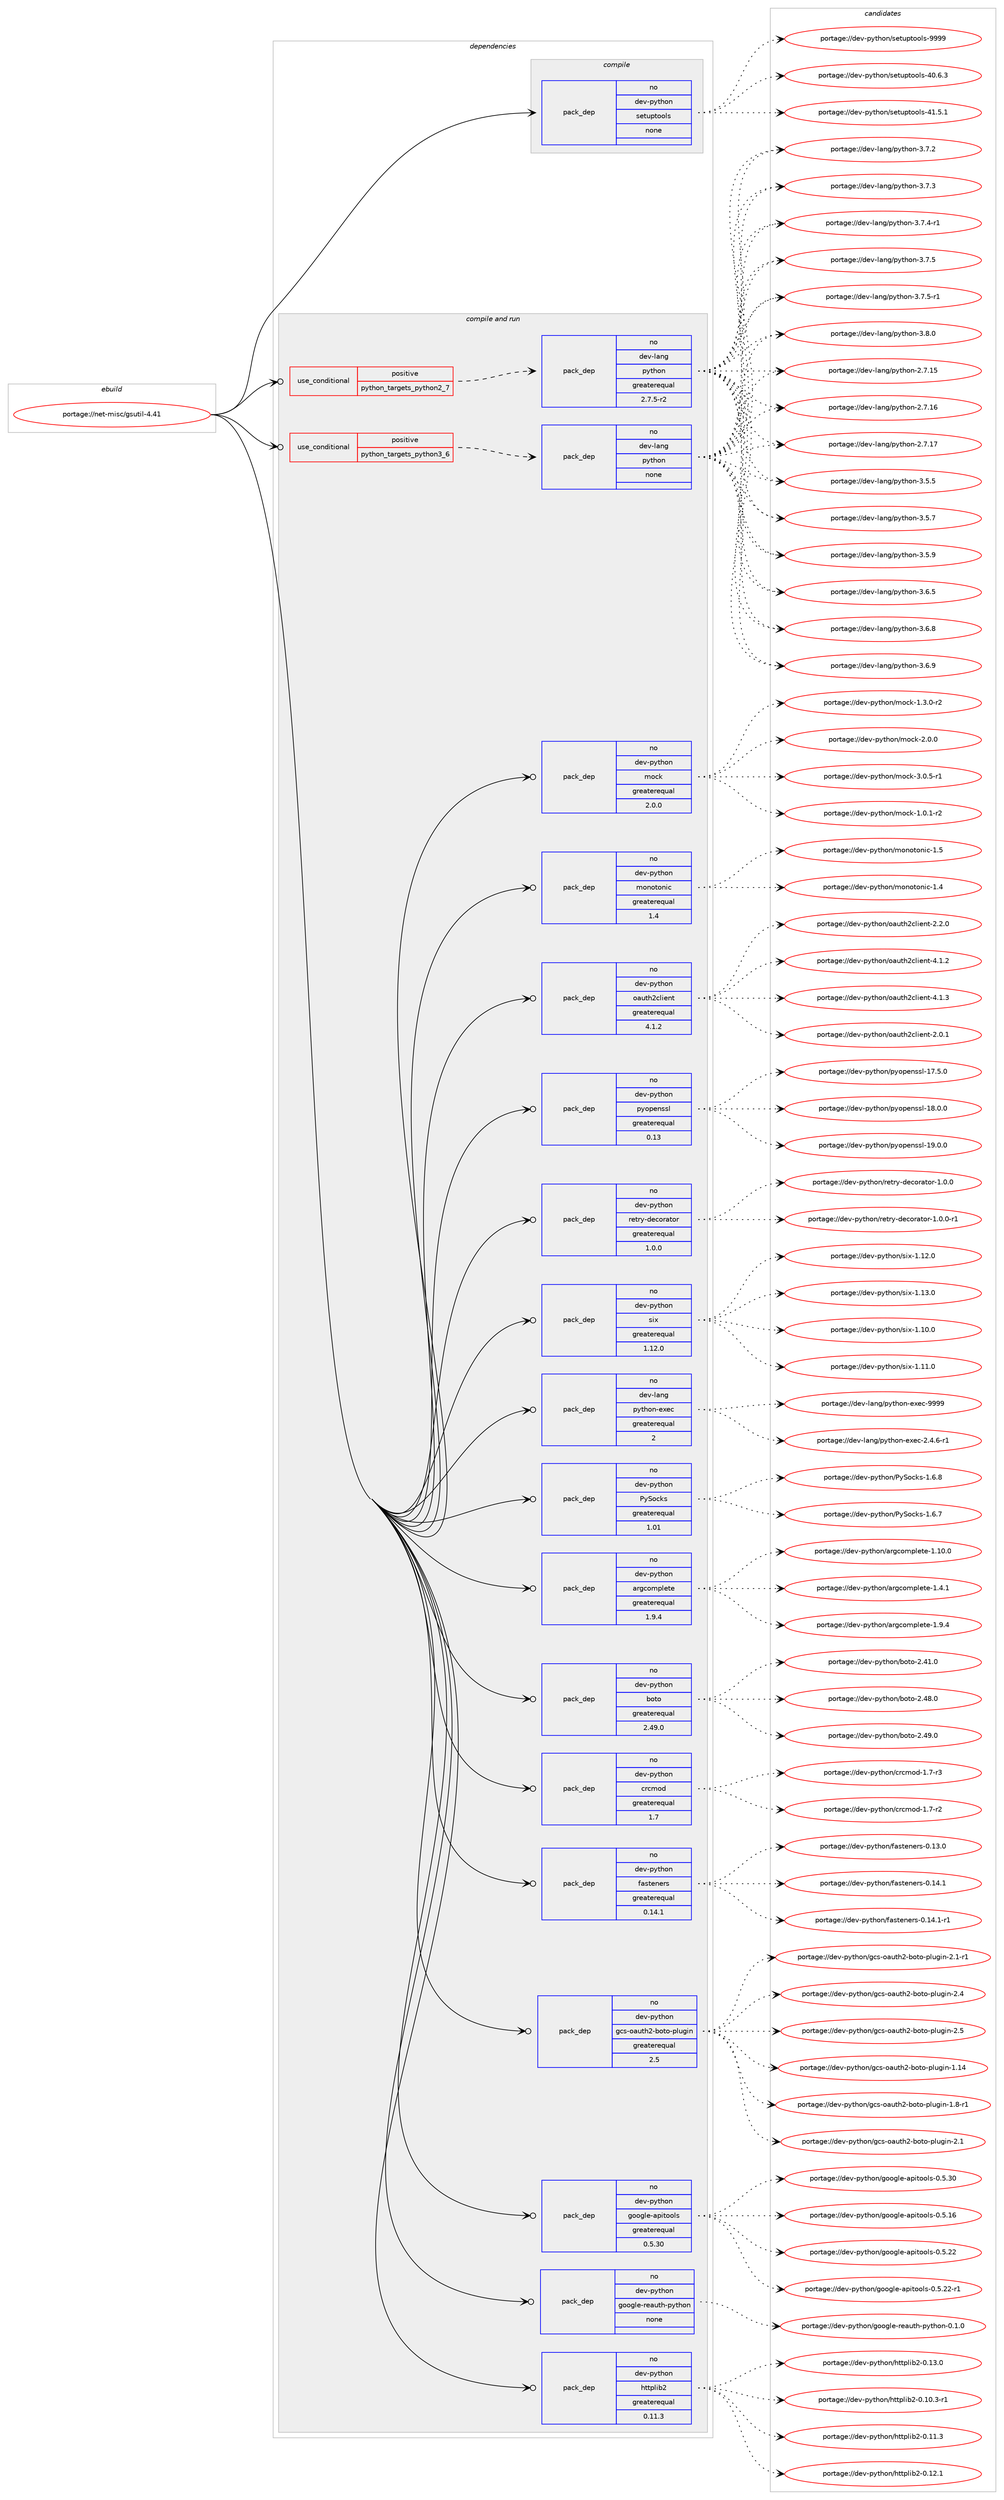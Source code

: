 digraph prolog {

# *************
# Graph options
# *************

newrank=true;
concentrate=true;
compound=true;
graph [rankdir=LR,fontname=Helvetica,fontsize=10,ranksep=1.5];#, ranksep=2.5, nodesep=0.2];
edge  [arrowhead=vee];
node  [fontname=Helvetica,fontsize=10];

# **********
# The ebuild
# **********

subgraph cluster_leftcol {
color=gray;
rank=same;
label=<<i>ebuild</i>>;
id [label="portage://net-misc/gsutil-4.41", color=red, width=4, href="../net-misc/gsutil-4.41.svg"];
}

# ****************
# The dependencies
# ****************

subgraph cluster_midcol {
color=gray;
label=<<i>dependencies</i>>;
subgraph cluster_compile {
fillcolor="#eeeeee";
style=filled;
label=<<i>compile</i>>;
subgraph pack268524 {
dependency366327 [label=<<TABLE BORDER="0" CELLBORDER="1" CELLSPACING="0" CELLPADDING="4" WIDTH="220"><TR><TD ROWSPAN="6" CELLPADDING="30">pack_dep</TD></TR><TR><TD WIDTH="110">no</TD></TR><TR><TD>dev-python</TD></TR><TR><TD>setuptools</TD></TR><TR><TD>none</TD></TR><TR><TD></TD></TR></TABLE>>, shape=none, color=blue];
}
id:e -> dependency366327:w [weight=20,style="solid",arrowhead="vee"];
}
subgraph cluster_compileandrun {
fillcolor="#eeeeee";
style=filled;
label=<<i>compile and run</i>>;
subgraph cond91710 {
dependency366328 [label=<<TABLE BORDER="0" CELLBORDER="1" CELLSPACING="0" CELLPADDING="4"><TR><TD ROWSPAN="3" CELLPADDING="10">use_conditional</TD></TR><TR><TD>positive</TD></TR><TR><TD>python_targets_python2_7</TD></TR></TABLE>>, shape=none, color=red];
subgraph pack268525 {
dependency366329 [label=<<TABLE BORDER="0" CELLBORDER="1" CELLSPACING="0" CELLPADDING="4" WIDTH="220"><TR><TD ROWSPAN="6" CELLPADDING="30">pack_dep</TD></TR><TR><TD WIDTH="110">no</TD></TR><TR><TD>dev-lang</TD></TR><TR><TD>python</TD></TR><TR><TD>greaterequal</TD></TR><TR><TD>2.7.5-r2</TD></TR></TABLE>>, shape=none, color=blue];
}
dependency366328:e -> dependency366329:w [weight=20,style="dashed",arrowhead="vee"];
}
id:e -> dependency366328:w [weight=20,style="solid",arrowhead="odotvee"];
subgraph cond91711 {
dependency366330 [label=<<TABLE BORDER="0" CELLBORDER="1" CELLSPACING="0" CELLPADDING="4"><TR><TD ROWSPAN="3" CELLPADDING="10">use_conditional</TD></TR><TR><TD>positive</TD></TR><TR><TD>python_targets_python3_6</TD></TR></TABLE>>, shape=none, color=red];
subgraph pack268526 {
dependency366331 [label=<<TABLE BORDER="0" CELLBORDER="1" CELLSPACING="0" CELLPADDING="4" WIDTH="220"><TR><TD ROWSPAN="6" CELLPADDING="30">pack_dep</TD></TR><TR><TD WIDTH="110">no</TD></TR><TR><TD>dev-lang</TD></TR><TR><TD>python</TD></TR><TR><TD>none</TD></TR><TR><TD></TD></TR></TABLE>>, shape=none, color=blue];
}
dependency366330:e -> dependency366331:w [weight=20,style="dashed",arrowhead="vee"];
}
id:e -> dependency366330:w [weight=20,style="solid",arrowhead="odotvee"];
subgraph pack268527 {
dependency366332 [label=<<TABLE BORDER="0" CELLBORDER="1" CELLSPACING="0" CELLPADDING="4" WIDTH="220"><TR><TD ROWSPAN="6" CELLPADDING="30">pack_dep</TD></TR><TR><TD WIDTH="110">no</TD></TR><TR><TD>dev-lang</TD></TR><TR><TD>python-exec</TD></TR><TR><TD>greaterequal</TD></TR><TR><TD>2</TD></TR></TABLE>>, shape=none, color=blue];
}
id:e -> dependency366332:w [weight=20,style="solid",arrowhead="odotvee"];
subgraph pack268528 {
dependency366333 [label=<<TABLE BORDER="0" CELLBORDER="1" CELLSPACING="0" CELLPADDING="4" WIDTH="220"><TR><TD ROWSPAN="6" CELLPADDING="30">pack_dep</TD></TR><TR><TD WIDTH="110">no</TD></TR><TR><TD>dev-python</TD></TR><TR><TD>PySocks</TD></TR><TR><TD>greaterequal</TD></TR><TR><TD>1.01</TD></TR></TABLE>>, shape=none, color=blue];
}
id:e -> dependency366333:w [weight=20,style="solid",arrowhead="odotvee"];
subgraph pack268529 {
dependency366334 [label=<<TABLE BORDER="0" CELLBORDER="1" CELLSPACING="0" CELLPADDING="4" WIDTH="220"><TR><TD ROWSPAN="6" CELLPADDING="30">pack_dep</TD></TR><TR><TD WIDTH="110">no</TD></TR><TR><TD>dev-python</TD></TR><TR><TD>argcomplete</TD></TR><TR><TD>greaterequal</TD></TR><TR><TD>1.9.4</TD></TR></TABLE>>, shape=none, color=blue];
}
id:e -> dependency366334:w [weight=20,style="solid",arrowhead="odotvee"];
subgraph pack268530 {
dependency366335 [label=<<TABLE BORDER="0" CELLBORDER="1" CELLSPACING="0" CELLPADDING="4" WIDTH="220"><TR><TD ROWSPAN="6" CELLPADDING="30">pack_dep</TD></TR><TR><TD WIDTH="110">no</TD></TR><TR><TD>dev-python</TD></TR><TR><TD>boto</TD></TR><TR><TD>greaterequal</TD></TR><TR><TD>2.49.0</TD></TR></TABLE>>, shape=none, color=blue];
}
id:e -> dependency366335:w [weight=20,style="solid",arrowhead="odotvee"];
subgraph pack268531 {
dependency366336 [label=<<TABLE BORDER="0" CELLBORDER="1" CELLSPACING="0" CELLPADDING="4" WIDTH="220"><TR><TD ROWSPAN="6" CELLPADDING="30">pack_dep</TD></TR><TR><TD WIDTH="110">no</TD></TR><TR><TD>dev-python</TD></TR><TR><TD>crcmod</TD></TR><TR><TD>greaterequal</TD></TR><TR><TD>1.7</TD></TR></TABLE>>, shape=none, color=blue];
}
id:e -> dependency366336:w [weight=20,style="solid",arrowhead="odotvee"];
subgraph pack268532 {
dependency366337 [label=<<TABLE BORDER="0" CELLBORDER="1" CELLSPACING="0" CELLPADDING="4" WIDTH="220"><TR><TD ROWSPAN="6" CELLPADDING="30">pack_dep</TD></TR><TR><TD WIDTH="110">no</TD></TR><TR><TD>dev-python</TD></TR><TR><TD>fasteners</TD></TR><TR><TD>greaterequal</TD></TR><TR><TD>0.14.1</TD></TR></TABLE>>, shape=none, color=blue];
}
id:e -> dependency366337:w [weight=20,style="solid",arrowhead="odotvee"];
subgraph pack268533 {
dependency366338 [label=<<TABLE BORDER="0" CELLBORDER="1" CELLSPACING="0" CELLPADDING="4" WIDTH="220"><TR><TD ROWSPAN="6" CELLPADDING="30">pack_dep</TD></TR><TR><TD WIDTH="110">no</TD></TR><TR><TD>dev-python</TD></TR><TR><TD>gcs-oauth2-boto-plugin</TD></TR><TR><TD>greaterequal</TD></TR><TR><TD>2.5</TD></TR></TABLE>>, shape=none, color=blue];
}
id:e -> dependency366338:w [weight=20,style="solid",arrowhead="odotvee"];
subgraph pack268534 {
dependency366339 [label=<<TABLE BORDER="0" CELLBORDER="1" CELLSPACING="0" CELLPADDING="4" WIDTH="220"><TR><TD ROWSPAN="6" CELLPADDING="30">pack_dep</TD></TR><TR><TD WIDTH="110">no</TD></TR><TR><TD>dev-python</TD></TR><TR><TD>google-apitools</TD></TR><TR><TD>greaterequal</TD></TR><TR><TD>0.5.30</TD></TR></TABLE>>, shape=none, color=blue];
}
id:e -> dependency366339:w [weight=20,style="solid",arrowhead="odotvee"];
subgraph pack268535 {
dependency366340 [label=<<TABLE BORDER="0" CELLBORDER="1" CELLSPACING="0" CELLPADDING="4" WIDTH="220"><TR><TD ROWSPAN="6" CELLPADDING="30">pack_dep</TD></TR><TR><TD WIDTH="110">no</TD></TR><TR><TD>dev-python</TD></TR><TR><TD>google-reauth-python</TD></TR><TR><TD>none</TD></TR><TR><TD></TD></TR></TABLE>>, shape=none, color=blue];
}
id:e -> dependency366340:w [weight=20,style="solid",arrowhead="odotvee"];
subgraph pack268536 {
dependency366341 [label=<<TABLE BORDER="0" CELLBORDER="1" CELLSPACING="0" CELLPADDING="4" WIDTH="220"><TR><TD ROWSPAN="6" CELLPADDING="30">pack_dep</TD></TR><TR><TD WIDTH="110">no</TD></TR><TR><TD>dev-python</TD></TR><TR><TD>httplib2</TD></TR><TR><TD>greaterequal</TD></TR><TR><TD>0.11.3</TD></TR></TABLE>>, shape=none, color=blue];
}
id:e -> dependency366341:w [weight=20,style="solid",arrowhead="odotvee"];
subgraph pack268537 {
dependency366342 [label=<<TABLE BORDER="0" CELLBORDER="1" CELLSPACING="0" CELLPADDING="4" WIDTH="220"><TR><TD ROWSPAN="6" CELLPADDING="30">pack_dep</TD></TR><TR><TD WIDTH="110">no</TD></TR><TR><TD>dev-python</TD></TR><TR><TD>mock</TD></TR><TR><TD>greaterequal</TD></TR><TR><TD>2.0.0</TD></TR></TABLE>>, shape=none, color=blue];
}
id:e -> dependency366342:w [weight=20,style="solid",arrowhead="odotvee"];
subgraph pack268538 {
dependency366343 [label=<<TABLE BORDER="0" CELLBORDER="1" CELLSPACING="0" CELLPADDING="4" WIDTH="220"><TR><TD ROWSPAN="6" CELLPADDING="30">pack_dep</TD></TR><TR><TD WIDTH="110">no</TD></TR><TR><TD>dev-python</TD></TR><TR><TD>monotonic</TD></TR><TR><TD>greaterequal</TD></TR><TR><TD>1.4</TD></TR></TABLE>>, shape=none, color=blue];
}
id:e -> dependency366343:w [weight=20,style="solid",arrowhead="odotvee"];
subgraph pack268539 {
dependency366344 [label=<<TABLE BORDER="0" CELLBORDER="1" CELLSPACING="0" CELLPADDING="4" WIDTH="220"><TR><TD ROWSPAN="6" CELLPADDING="30">pack_dep</TD></TR><TR><TD WIDTH="110">no</TD></TR><TR><TD>dev-python</TD></TR><TR><TD>oauth2client</TD></TR><TR><TD>greaterequal</TD></TR><TR><TD>4.1.2</TD></TR></TABLE>>, shape=none, color=blue];
}
id:e -> dependency366344:w [weight=20,style="solid",arrowhead="odotvee"];
subgraph pack268540 {
dependency366345 [label=<<TABLE BORDER="0" CELLBORDER="1" CELLSPACING="0" CELLPADDING="4" WIDTH="220"><TR><TD ROWSPAN="6" CELLPADDING="30">pack_dep</TD></TR><TR><TD WIDTH="110">no</TD></TR><TR><TD>dev-python</TD></TR><TR><TD>pyopenssl</TD></TR><TR><TD>greaterequal</TD></TR><TR><TD>0.13</TD></TR></TABLE>>, shape=none, color=blue];
}
id:e -> dependency366345:w [weight=20,style="solid",arrowhead="odotvee"];
subgraph pack268541 {
dependency366346 [label=<<TABLE BORDER="0" CELLBORDER="1" CELLSPACING="0" CELLPADDING="4" WIDTH="220"><TR><TD ROWSPAN="6" CELLPADDING="30">pack_dep</TD></TR><TR><TD WIDTH="110">no</TD></TR><TR><TD>dev-python</TD></TR><TR><TD>retry-decorator</TD></TR><TR><TD>greaterequal</TD></TR><TR><TD>1.0.0</TD></TR></TABLE>>, shape=none, color=blue];
}
id:e -> dependency366346:w [weight=20,style="solid",arrowhead="odotvee"];
subgraph pack268542 {
dependency366347 [label=<<TABLE BORDER="0" CELLBORDER="1" CELLSPACING="0" CELLPADDING="4" WIDTH="220"><TR><TD ROWSPAN="6" CELLPADDING="30">pack_dep</TD></TR><TR><TD WIDTH="110">no</TD></TR><TR><TD>dev-python</TD></TR><TR><TD>six</TD></TR><TR><TD>greaterequal</TD></TR><TR><TD>1.12.0</TD></TR></TABLE>>, shape=none, color=blue];
}
id:e -> dependency366347:w [weight=20,style="solid",arrowhead="odotvee"];
}
subgraph cluster_run {
fillcolor="#eeeeee";
style=filled;
label=<<i>run</i>>;
}
}

# **************
# The candidates
# **************

subgraph cluster_choices {
rank=same;
color=gray;
label=<<i>candidates</i>>;

subgraph choice268524 {
color=black;
nodesep=1;
choiceportage100101118451121211161041111104711510111611711211611111110811545524846544651 [label="portage://dev-python/setuptools-40.6.3", color=red, width=4,href="../dev-python/setuptools-40.6.3.svg"];
choiceportage100101118451121211161041111104711510111611711211611111110811545524946534649 [label="portage://dev-python/setuptools-41.5.1", color=red, width=4,href="../dev-python/setuptools-41.5.1.svg"];
choiceportage10010111845112121116104111110471151011161171121161111111081154557575757 [label="portage://dev-python/setuptools-9999", color=red, width=4,href="../dev-python/setuptools-9999.svg"];
dependency366327:e -> choiceportage100101118451121211161041111104711510111611711211611111110811545524846544651:w [style=dotted,weight="100"];
dependency366327:e -> choiceportage100101118451121211161041111104711510111611711211611111110811545524946534649:w [style=dotted,weight="100"];
dependency366327:e -> choiceportage10010111845112121116104111110471151011161171121161111111081154557575757:w [style=dotted,weight="100"];
}
subgraph choice268525 {
color=black;
nodesep=1;
choiceportage10010111845108971101034711212111610411111045504655464953 [label="portage://dev-lang/python-2.7.15", color=red, width=4,href="../dev-lang/python-2.7.15.svg"];
choiceportage10010111845108971101034711212111610411111045504655464954 [label="portage://dev-lang/python-2.7.16", color=red, width=4,href="../dev-lang/python-2.7.16.svg"];
choiceportage10010111845108971101034711212111610411111045504655464955 [label="portage://dev-lang/python-2.7.17", color=red, width=4,href="../dev-lang/python-2.7.17.svg"];
choiceportage100101118451089711010347112121116104111110455146534653 [label="portage://dev-lang/python-3.5.5", color=red, width=4,href="../dev-lang/python-3.5.5.svg"];
choiceportage100101118451089711010347112121116104111110455146534655 [label="portage://dev-lang/python-3.5.7", color=red, width=4,href="../dev-lang/python-3.5.7.svg"];
choiceportage100101118451089711010347112121116104111110455146534657 [label="portage://dev-lang/python-3.5.9", color=red, width=4,href="../dev-lang/python-3.5.9.svg"];
choiceportage100101118451089711010347112121116104111110455146544653 [label="portage://dev-lang/python-3.6.5", color=red, width=4,href="../dev-lang/python-3.6.5.svg"];
choiceportage100101118451089711010347112121116104111110455146544656 [label="portage://dev-lang/python-3.6.8", color=red, width=4,href="../dev-lang/python-3.6.8.svg"];
choiceportage100101118451089711010347112121116104111110455146544657 [label="portage://dev-lang/python-3.6.9", color=red, width=4,href="../dev-lang/python-3.6.9.svg"];
choiceportage100101118451089711010347112121116104111110455146554650 [label="portage://dev-lang/python-3.7.2", color=red, width=4,href="../dev-lang/python-3.7.2.svg"];
choiceportage100101118451089711010347112121116104111110455146554651 [label="portage://dev-lang/python-3.7.3", color=red, width=4,href="../dev-lang/python-3.7.3.svg"];
choiceportage1001011184510897110103471121211161041111104551465546524511449 [label="portage://dev-lang/python-3.7.4-r1", color=red, width=4,href="../dev-lang/python-3.7.4-r1.svg"];
choiceportage100101118451089711010347112121116104111110455146554653 [label="portage://dev-lang/python-3.7.5", color=red, width=4,href="../dev-lang/python-3.7.5.svg"];
choiceportage1001011184510897110103471121211161041111104551465546534511449 [label="portage://dev-lang/python-3.7.5-r1", color=red, width=4,href="../dev-lang/python-3.7.5-r1.svg"];
choiceportage100101118451089711010347112121116104111110455146564648 [label="portage://dev-lang/python-3.8.0", color=red, width=4,href="../dev-lang/python-3.8.0.svg"];
dependency366329:e -> choiceportage10010111845108971101034711212111610411111045504655464953:w [style=dotted,weight="100"];
dependency366329:e -> choiceportage10010111845108971101034711212111610411111045504655464954:w [style=dotted,weight="100"];
dependency366329:e -> choiceportage10010111845108971101034711212111610411111045504655464955:w [style=dotted,weight="100"];
dependency366329:e -> choiceportage100101118451089711010347112121116104111110455146534653:w [style=dotted,weight="100"];
dependency366329:e -> choiceportage100101118451089711010347112121116104111110455146534655:w [style=dotted,weight="100"];
dependency366329:e -> choiceportage100101118451089711010347112121116104111110455146534657:w [style=dotted,weight="100"];
dependency366329:e -> choiceportage100101118451089711010347112121116104111110455146544653:w [style=dotted,weight="100"];
dependency366329:e -> choiceportage100101118451089711010347112121116104111110455146544656:w [style=dotted,weight="100"];
dependency366329:e -> choiceportage100101118451089711010347112121116104111110455146544657:w [style=dotted,weight="100"];
dependency366329:e -> choiceportage100101118451089711010347112121116104111110455146554650:w [style=dotted,weight="100"];
dependency366329:e -> choiceportage100101118451089711010347112121116104111110455146554651:w [style=dotted,weight="100"];
dependency366329:e -> choiceportage1001011184510897110103471121211161041111104551465546524511449:w [style=dotted,weight="100"];
dependency366329:e -> choiceportage100101118451089711010347112121116104111110455146554653:w [style=dotted,weight="100"];
dependency366329:e -> choiceportage1001011184510897110103471121211161041111104551465546534511449:w [style=dotted,weight="100"];
dependency366329:e -> choiceportage100101118451089711010347112121116104111110455146564648:w [style=dotted,weight="100"];
}
subgraph choice268526 {
color=black;
nodesep=1;
choiceportage10010111845108971101034711212111610411111045504655464953 [label="portage://dev-lang/python-2.7.15", color=red, width=4,href="../dev-lang/python-2.7.15.svg"];
choiceportage10010111845108971101034711212111610411111045504655464954 [label="portage://dev-lang/python-2.7.16", color=red, width=4,href="../dev-lang/python-2.7.16.svg"];
choiceportage10010111845108971101034711212111610411111045504655464955 [label="portage://dev-lang/python-2.7.17", color=red, width=4,href="../dev-lang/python-2.7.17.svg"];
choiceportage100101118451089711010347112121116104111110455146534653 [label="portage://dev-lang/python-3.5.5", color=red, width=4,href="../dev-lang/python-3.5.5.svg"];
choiceportage100101118451089711010347112121116104111110455146534655 [label="portage://dev-lang/python-3.5.7", color=red, width=4,href="../dev-lang/python-3.5.7.svg"];
choiceportage100101118451089711010347112121116104111110455146534657 [label="portage://dev-lang/python-3.5.9", color=red, width=4,href="../dev-lang/python-3.5.9.svg"];
choiceportage100101118451089711010347112121116104111110455146544653 [label="portage://dev-lang/python-3.6.5", color=red, width=4,href="../dev-lang/python-3.6.5.svg"];
choiceportage100101118451089711010347112121116104111110455146544656 [label="portage://dev-lang/python-3.6.8", color=red, width=4,href="../dev-lang/python-3.6.8.svg"];
choiceportage100101118451089711010347112121116104111110455146544657 [label="portage://dev-lang/python-3.6.9", color=red, width=4,href="../dev-lang/python-3.6.9.svg"];
choiceportage100101118451089711010347112121116104111110455146554650 [label="portage://dev-lang/python-3.7.2", color=red, width=4,href="../dev-lang/python-3.7.2.svg"];
choiceportage100101118451089711010347112121116104111110455146554651 [label="portage://dev-lang/python-3.7.3", color=red, width=4,href="../dev-lang/python-3.7.3.svg"];
choiceportage1001011184510897110103471121211161041111104551465546524511449 [label="portage://dev-lang/python-3.7.4-r1", color=red, width=4,href="../dev-lang/python-3.7.4-r1.svg"];
choiceportage100101118451089711010347112121116104111110455146554653 [label="portage://dev-lang/python-3.7.5", color=red, width=4,href="../dev-lang/python-3.7.5.svg"];
choiceportage1001011184510897110103471121211161041111104551465546534511449 [label="portage://dev-lang/python-3.7.5-r1", color=red, width=4,href="../dev-lang/python-3.7.5-r1.svg"];
choiceportage100101118451089711010347112121116104111110455146564648 [label="portage://dev-lang/python-3.8.0", color=red, width=4,href="../dev-lang/python-3.8.0.svg"];
dependency366331:e -> choiceportage10010111845108971101034711212111610411111045504655464953:w [style=dotted,weight="100"];
dependency366331:e -> choiceportage10010111845108971101034711212111610411111045504655464954:w [style=dotted,weight="100"];
dependency366331:e -> choiceportage10010111845108971101034711212111610411111045504655464955:w [style=dotted,weight="100"];
dependency366331:e -> choiceportage100101118451089711010347112121116104111110455146534653:w [style=dotted,weight="100"];
dependency366331:e -> choiceportage100101118451089711010347112121116104111110455146534655:w [style=dotted,weight="100"];
dependency366331:e -> choiceportage100101118451089711010347112121116104111110455146534657:w [style=dotted,weight="100"];
dependency366331:e -> choiceportage100101118451089711010347112121116104111110455146544653:w [style=dotted,weight="100"];
dependency366331:e -> choiceportage100101118451089711010347112121116104111110455146544656:w [style=dotted,weight="100"];
dependency366331:e -> choiceportage100101118451089711010347112121116104111110455146544657:w [style=dotted,weight="100"];
dependency366331:e -> choiceportage100101118451089711010347112121116104111110455146554650:w [style=dotted,weight="100"];
dependency366331:e -> choiceportage100101118451089711010347112121116104111110455146554651:w [style=dotted,weight="100"];
dependency366331:e -> choiceportage1001011184510897110103471121211161041111104551465546524511449:w [style=dotted,weight="100"];
dependency366331:e -> choiceportage100101118451089711010347112121116104111110455146554653:w [style=dotted,weight="100"];
dependency366331:e -> choiceportage1001011184510897110103471121211161041111104551465546534511449:w [style=dotted,weight="100"];
dependency366331:e -> choiceportage100101118451089711010347112121116104111110455146564648:w [style=dotted,weight="100"];
}
subgraph choice268527 {
color=black;
nodesep=1;
choiceportage10010111845108971101034711212111610411111045101120101994550465246544511449 [label="portage://dev-lang/python-exec-2.4.6-r1", color=red, width=4,href="../dev-lang/python-exec-2.4.6-r1.svg"];
choiceportage10010111845108971101034711212111610411111045101120101994557575757 [label="portage://dev-lang/python-exec-9999", color=red, width=4,href="../dev-lang/python-exec-9999.svg"];
dependency366332:e -> choiceportage10010111845108971101034711212111610411111045101120101994550465246544511449:w [style=dotted,weight="100"];
dependency366332:e -> choiceportage10010111845108971101034711212111610411111045101120101994557575757:w [style=dotted,weight="100"];
}
subgraph choice268528 {
color=black;
nodesep=1;
choiceportage1001011184511212111610411111047801218311199107115454946544655 [label="portage://dev-python/PySocks-1.6.7", color=red, width=4,href="../dev-python/PySocks-1.6.7.svg"];
choiceportage1001011184511212111610411111047801218311199107115454946544656 [label="portage://dev-python/PySocks-1.6.8", color=red, width=4,href="../dev-python/PySocks-1.6.8.svg"];
dependency366333:e -> choiceportage1001011184511212111610411111047801218311199107115454946544655:w [style=dotted,weight="100"];
dependency366333:e -> choiceportage1001011184511212111610411111047801218311199107115454946544656:w [style=dotted,weight="100"];
}
subgraph choice268529 {
color=black;
nodesep=1;
choiceportage1001011184511212111610411111047971141039911110911210810111610145494649484648 [label="portage://dev-python/argcomplete-1.10.0", color=red, width=4,href="../dev-python/argcomplete-1.10.0.svg"];
choiceportage10010111845112121116104111110479711410399111109112108101116101454946524649 [label="portage://dev-python/argcomplete-1.4.1", color=red, width=4,href="../dev-python/argcomplete-1.4.1.svg"];
choiceportage10010111845112121116104111110479711410399111109112108101116101454946574652 [label="portage://dev-python/argcomplete-1.9.4", color=red, width=4,href="../dev-python/argcomplete-1.9.4.svg"];
dependency366334:e -> choiceportage1001011184511212111610411111047971141039911110911210810111610145494649484648:w [style=dotted,weight="100"];
dependency366334:e -> choiceportage10010111845112121116104111110479711410399111109112108101116101454946524649:w [style=dotted,weight="100"];
dependency366334:e -> choiceportage10010111845112121116104111110479711410399111109112108101116101454946574652:w [style=dotted,weight="100"];
}
subgraph choice268530 {
color=black;
nodesep=1;
choiceportage10010111845112121116104111110479811111611145504652494648 [label="portage://dev-python/boto-2.41.0", color=red, width=4,href="../dev-python/boto-2.41.0.svg"];
choiceportage10010111845112121116104111110479811111611145504652564648 [label="portage://dev-python/boto-2.48.0", color=red, width=4,href="../dev-python/boto-2.48.0.svg"];
choiceportage10010111845112121116104111110479811111611145504652574648 [label="portage://dev-python/boto-2.49.0", color=red, width=4,href="../dev-python/boto-2.49.0.svg"];
dependency366335:e -> choiceportage10010111845112121116104111110479811111611145504652494648:w [style=dotted,weight="100"];
dependency366335:e -> choiceportage10010111845112121116104111110479811111611145504652564648:w [style=dotted,weight="100"];
dependency366335:e -> choiceportage10010111845112121116104111110479811111611145504652574648:w [style=dotted,weight="100"];
}
subgraph choice268531 {
color=black;
nodesep=1;
choiceportage10010111845112121116104111110479911499109111100454946554511450 [label="portage://dev-python/crcmod-1.7-r2", color=red, width=4,href="../dev-python/crcmod-1.7-r2.svg"];
choiceportage10010111845112121116104111110479911499109111100454946554511451 [label="portage://dev-python/crcmod-1.7-r3", color=red, width=4,href="../dev-python/crcmod-1.7-r3.svg"];
dependency366336:e -> choiceportage10010111845112121116104111110479911499109111100454946554511450:w [style=dotted,weight="100"];
dependency366336:e -> choiceportage10010111845112121116104111110479911499109111100454946554511451:w [style=dotted,weight="100"];
}
subgraph choice268532 {
color=black;
nodesep=1;
choiceportage10010111845112121116104111110471029711511610111010111411545484649514648 [label="portage://dev-python/fasteners-0.13.0", color=red, width=4,href="../dev-python/fasteners-0.13.0.svg"];
choiceportage10010111845112121116104111110471029711511610111010111411545484649524649 [label="portage://dev-python/fasteners-0.14.1", color=red, width=4,href="../dev-python/fasteners-0.14.1.svg"];
choiceportage100101118451121211161041111104710297115116101110101114115454846495246494511449 [label="portage://dev-python/fasteners-0.14.1-r1", color=red, width=4,href="../dev-python/fasteners-0.14.1-r1.svg"];
dependency366337:e -> choiceportage10010111845112121116104111110471029711511610111010111411545484649514648:w [style=dotted,weight="100"];
dependency366337:e -> choiceportage10010111845112121116104111110471029711511610111010111411545484649524649:w [style=dotted,weight="100"];
dependency366337:e -> choiceportage100101118451121211161041111104710297115116101110101114115454846495246494511449:w [style=dotted,weight="100"];
}
subgraph choice268533 {
color=black;
nodesep=1;
choiceportage1001011184511212111610411111047103991154511197117116104504598111116111451121081171031051104549464952 [label="portage://dev-python/gcs-oauth2-boto-plugin-1.14", color=red, width=4,href="../dev-python/gcs-oauth2-boto-plugin-1.14.svg"];
choiceportage100101118451121211161041111104710399115451119711711610450459811111611145112108117103105110454946564511449 [label="portage://dev-python/gcs-oauth2-boto-plugin-1.8-r1", color=red, width=4,href="../dev-python/gcs-oauth2-boto-plugin-1.8-r1.svg"];
choiceportage10010111845112121116104111110471039911545111971171161045045981111161114511210811710310511045504649 [label="portage://dev-python/gcs-oauth2-boto-plugin-2.1", color=red, width=4,href="../dev-python/gcs-oauth2-boto-plugin-2.1.svg"];
choiceportage100101118451121211161041111104710399115451119711711610450459811111611145112108117103105110455046494511449 [label="portage://dev-python/gcs-oauth2-boto-plugin-2.1-r1", color=red, width=4,href="../dev-python/gcs-oauth2-boto-plugin-2.1-r1.svg"];
choiceportage10010111845112121116104111110471039911545111971171161045045981111161114511210811710310511045504652 [label="portage://dev-python/gcs-oauth2-boto-plugin-2.4", color=red, width=4,href="../dev-python/gcs-oauth2-boto-plugin-2.4.svg"];
choiceportage10010111845112121116104111110471039911545111971171161045045981111161114511210811710310511045504653 [label="portage://dev-python/gcs-oauth2-boto-plugin-2.5", color=red, width=4,href="../dev-python/gcs-oauth2-boto-plugin-2.5.svg"];
dependency366338:e -> choiceportage1001011184511212111610411111047103991154511197117116104504598111116111451121081171031051104549464952:w [style=dotted,weight="100"];
dependency366338:e -> choiceportage100101118451121211161041111104710399115451119711711610450459811111611145112108117103105110454946564511449:w [style=dotted,weight="100"];
dependency366338:e -> choiceportage10010111845112121116104111110471039911545111971171161045045981111161114511210811710310511045504649:w [style=dotted,weight="100"];
dependency366338:e -> choiceportage100101118451121211161041111104710399115451119711711610450459811111611145112108117103105110455046494511449:w [style=dotted,weight="100"];
dependency366338:e -> choiceportage10010111845112121116104111110471039911545111971171161045045981111161114511210811710310511045504652:w [style=dotted,weight="100"];
dependency366338:e -> choiceportage10010111845112121116104111110471039911545111971171161045045981111161114511210811710310511045504653:w [style=dotted,weight="100"];
}
subgraph choice268534 {
color=black;
nodesep=1;
choiceportage1001011184511212111610411111047103111111103108101459711210511611111110811545484653464954 [label="portage://dev-python/google-apitools-0.5.16", color=red, width=4,href="../dev-python/google-apitools-0.5.16.svg"];
choiceportage1001011184511212111610411111047103111111103108101459711210511611111110811545484653465050 [label="portage://dev-python/google-apitools-0.5.22", color=red, width=4,href="../dev-python/google-apitools-0.5.22.svg"];
choiceportage10010111845112121116104111110471031111111031081014597112105116111111108115454846534650504511449 [label="portage://dev-python/google-apitools-0.5.22-r1", color=red, width=4,href="../dev-python/google-apitools-0.5.22-r1.svg"];
choiceportage1001011184511212111610411111047103111111103108101459711210511611111110811545484653465148 [label="portage://dev-python/google-apitools-0.5.30", color=red, width=4,href="../dev-python/google-apitools-0.5.30.svg"];
dependency366339:e -> choiceportage1001011184511212111610411111047103111111103108101459711210511611111110811545484653464954:w [style=dotted,weight="100"];
dependency366339:e -> choiceportage1001011184511212111610411111047103111111103108101459711210511611111110811545484653465050:w [style=dotted,weight="100"];
dependency366339:e -> choiceportage10010111845112121116104111110471031111111031081014597112105116111111108115454846534650504511449:w [style=dotted,weight="100"];
dependency366339:e -> choiceportage1001011184511212111610411111047103111111103108101459711210511611111110811545484653465148:w [style=dotted,weight="100"];
}
subgraph choice268535 {
color=black;
nodesep=1;
choiceportage1001011184511212111610411111047103111111103108101451141019711711610445112121116104111110454846494648 [label="portage://dev-python/google-reauth-python-0.1.0", color=red, width=4,href="../dev-python/google-reauth-python-0.1.0.svg"];
dependency366340:e -> choiceportage1001011184511212111610411111047103111111103108101451141019711711610445112121116104111110454846494648:w [style=dotted,weight="100"];
}
subgraph choice268536 {
color=black;
nodesep=1;
choiceportage10010111845112121116104111110471041161161121081059850454846494846514511449 [label="portage://dev-python/httplib2-0.10.3-r1", color=red, width=4,href="../dev-python/httplib2-0.10.3-r1.svg"];
choiceportage1001011184511212111610411111047104116116112108105985045484649494651 [label="portage://dev-python/httplib2-0.11.3", color=red, width=4,href="../dev-python/httplib2-0.11.3.svg"];
choiceportage1001011184511212111610411111047104116116112108105985045484649504649 [label="portage://dev-python/httplib2-0.12.1", color=red, width=4,href="../dev-python/httplib2-0.12.1.svg"];
choiceportage1001011184511212111610411111047104116116112108105985045484649514648 [label="portage://dev-python/httplib2-0.13.0", color=red, width=4,href="../dev-python/httplib2-0.13.0.svg"];
dependency366341:e -> choiceportage10010111845112121116104111110471041161161121081059850454846494846514511449:w [style=dotted,weight="100"];
dependency366341:e -> choiceportage1001011184511212111610411111047104116116112108105985045484649494651:w [style=dotted,weight="100"];
dependency366341:e -> choiceportage1001011184511212111610411111047104116116112108105985045484649504649:w [style=dotted,weight="100"];
dependency366341:e -> choiceportage1001011184511212111610411111047104116116112108105985045484649514648:w [style=dotted,weight="100"];
}
subgraph choice268537 {
color=black;
nodesep=1;
choiceportage1001011184511212111610411111047109111991074549464846494511450 [label="portage://dev-python/mock-1.0.1-r2", color=red, width=4,href="../dev-python/mock-1.0.1-r2.svg"];
choiceportage1001011184511212111610411111047109111991074549465146484511450 [label="portage://dev-python/mock-1.3.0-r2", color=red, width=4,href="../dev-python/mock-1.3.0-r2.svg"];
choiceportage100101118451121211161041111104710911199107455046484648 [label="portage://dev-python/mock-2.0.0", color=red, width=4,href="../dev-python/mock-2.0.0.svg"];
choiceportage1001011184511212111610411111047109111991074551464846534511449 [label="portage://dev-python/mock-3.0.5-r1", color=red, width=4,href="../dev-python/mock-3.0.5-r1.svg"];
dependency366342:e -> choiceportage1001011184511212111610411111047109111991074549464846494511450:w [style=dotted,weight="100"];
dependency366342:e -> choiceportage1001011184511212111610411111047109111991074549465146484511450:w [style=dotted,weight="100"];
dependency366342:e -> choiceportage100101118451121211161041111104710911199107455046484648:w [style=dotted,weight="100"];
dependency366342:e -> choiceportage1001011184511212111610411111047109111991074551464846534511449:w [style=dotted,weight="100"];
}
subgraph choice268538 {
color=black;
nodesep=1;
choiceportage10010111845112121116104111110471091111101111161111101059945494652 [label="portage://dev-python/monotonic-1.4", color=red, width=4,href="../dev-python/monotonic-1.4.svg"];
choiceportage10010111845112121116104111110471091111101111161111101059945494653 [label="portage://dev-python/monotonic-1.5", color=red, width=4,href="../dev-python/monotonic-1.5.svg"];
dependency366343:e -> choiceportage10010111845112121116104111110471091111101111161111101059945494652:w [style=dotted,weight="100"];
dependency366343:e -> choiceportage10010111845112121116104111110471091111101111161111101059945494653:w [style=dotted,weight="100"];
}
subgraph choice268539 {
color=black;
nodesep=1;
choiceportage1001011184511212111610411111047111971171161045099108105101110116455046484649 [label="portage://dev-python/oauth2client-2.0.1", color=red, width=4,href="../dev-python/oauth2client-2.0.1.svg"];
choiceportage1001011184511212111610411111047111971171161045099108105101110116455046504648 [label="portage://dev-python/oauth2client-2.2.0", color=red, width=4,href="../dev-python/oauth2client-2.2.0.svg"];
choiceportage1001011184511212111610411111047111971171161045099108105101110116455246494650 [label="portage://dev-python/oauth2client-4.1.2", color=red, width=4,href="../dev-python/oauth2client-4.1.2.svg"];
choiceportage1001011184511212111610411111047111971171161045099108105101110116455246494651 [label="portage://dev-python/oauth2client-4.1.3", color=red, width=4,href="../dev-python/oauth2client-4.1.3.svg"];
dependency366344:e -> choiceportage1001011184511212111610411111047111971171161045099108105101110116455046484649:w [style=dotted,weight="100"];
dependency366344:e -> choiceportage1001011184511212111610411111047111971171161045099108105101110116455046504648:w [style=dotted,weight="100"];
dependency366344:e -> choiceportage1001011184511212111610411111047111971171161045099108105101110116455246494650:w [style=dotted,weight="100"];
dependency366344:e -> choiceportage1001011184511212111610411111047111971171161045099108105101110116455246494651:w [style=dotted,weight="100"];
}
subgraph choice268540 {
color=black;
nodesep=1;
choiceportage100101118451121211161041111104711212111111210111011511510845495546534648 [label="portage://dev-python/pyopenssl-17.5.0", color=red, width=4,href="../dev-python/pyopenssl-17.5.0.svg"];
choiceportage100101118451121211161041111104711212111111210111011511510845495646484648 [label="portage://dev-python/pyopenssl-18.0.0", color=red, width=4,href="../dev-python/pyopenssl-18.0.0.svg"];
choiceportage100101118451121211161041111104711212111111210111011511510845495746484648 [label="portage://dev-python/pyopenssl-19.0.0", color=red, width=4,href="../dev-python/pyopenssl-19.0.0.svg"];
dependency366345:e -> choiceportage100101118451121211161041111104711212111111210111011511510845495546534648:w [style=dotted,weight="100"];
dependency366345:e -> choiceportage100101118451121211161041111104711212111111210111011511510845495646484648:w [style=dotted,weight="100"];
dependency366345:e -> choiceportage100101118451121211161041111104711212111111210111011511510845495746484648:w [style=dotted,weight="100"];
}
subgraph choice268541 {
color=black;
nodesep=1;
choiceportage1001011184511212111610411111047114101116114121451001019911111497116111114454946484648 [label="portage://dev-python/retry-decorator-1.0.0", color=red, width=4,href="../dev-python/retry-decorator-1.0.0.svg"];
choiceportage10010111845112121116104111110471141011161141214510010199111114971161111144549464846484511449 [label="portage://dev-python/retry-decorator-1.0.0-r1", color=red, width=4,href="../dev-python/retry-decorator-1.0.0-r1.svg"];
dependency366346:e -> choiceportage1001011184511212111610411111047114101116114121451001019911111497116111114454946484648:w [style=dotted,weight="100"];
dependency366346:e -> choiceportage10010111845112121116104111110471141011161141214510010199111114971161111144549464846484511449:w [style=dotted,weight="100"];
}
subgraph choice268542 {
color=black;
nodesep=1;
choiceportage100101118451121211161041111104711510512045494649484648 [label="portage://dev-python/six-1.10.0", color=red, width=4,href="../dev-python/six-1.10.0.svg"];
choiceportage100101118451121211161041111104711510512045494649494648 [label="portage://dev-python/six-1.11.0", color=red, width=4,href="../dev-python/six-1.11.0.svg"];
choiceportage100101118451121211161041111104711510512045494649504648 [label="portage://dev-python/six-1.12.0", color=red, width=4,href="../dev-python/six-1.12.0.svg"];
choiceportage100101118451121211161041111104711510512045494649514648 [label="portage://dev-python/six-1.13.0", color=red, width=4,href="../dev-python/six-1.13.0.svg"];
dependency366347:e -> choiceportage100101118451121211161041111104711510512045494649484648:w [style=dotted,weight="100"];
dependency366347:e -> choiceportage100101118451121211161041111104711510512045494649494648:w [style=dotted,weight="100"];
dependency366347:e -> choiceportage100101118451121211161041111104711510512045494649504648:w [style=dotted,weight="100"];
dependency366347:e -> choiceportage100101118451121211161041111104711510512045494649514648:w [style=dotted,weight="100"];
}
}

}
